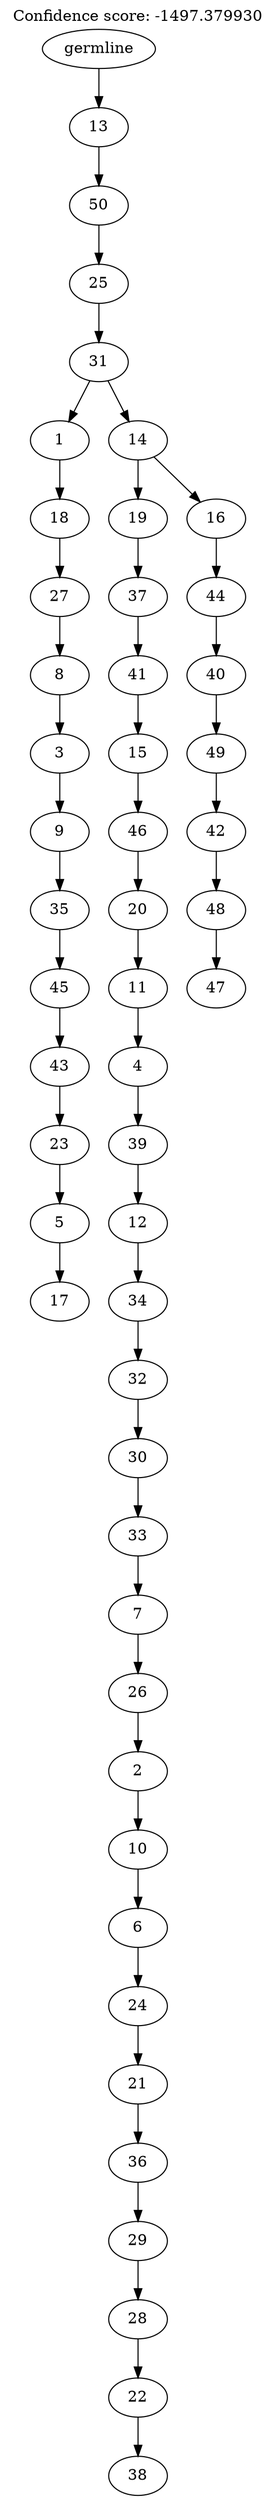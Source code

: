 digraph g {
	"49" -> "50";
	"50" [label="17"];
	"48" -> "49";
	"49" [label="5"];
	"47" -> "48";
	"48" [label="23"];
	"46" -> "47";
	"47" [label="43"];
	"45" -> "46";
	"46" [label="45"];
	"44" -> "45";
	"45" [label="35"];
	"43" -> "44";
	"44" [label="9"];
	"42" -> "43";
	"43" [label="3"];
	"41" -> "42";
	"42" [label="8"];
	"40" -> "41";
	"41" [label="27"];
	"39" -> "40";
	"40" [label="18"];
	"37" -> "38";
	"38" [label="38"];
	"36" -> "37";
	"37" [label="22"];
	"35" -> "36";
	"36" [label="28"];
	"34" -> "35";
	"35" [label="29"];
	"33" -> "34";
	"34" [label="36"];
	"32" -> "33";
	"33" [label="21"];
	"31" -> "32";
	"32" [label="24"];
	"30" -> "31";
	"31" [label="6"];
	"29" -> "30";
	"30" [label="10"];
	"28" -> "29";
	"29" [label="2"];
	"27" -> "28";
	"28" [label="26"];
	"26" -> "27";
	"27" [label="7"];
	"25" -> "26";
	"26" [label="33"];
	"24" -> "25";
	"25" [label="30"];
	"23" -> "24";
	"24" [label="32"];
	"22" -> "23";
	"23" [label="34"];
	"21" -> "22";
	"22" [label="12"];
	"20" -> "21";
	"21" [label="39"];
	"19" -> "20";
	"20" [label="4"];
	"18" -> "19";
	"19" [label="11"];
	"17" -> "18";
	"18" [label="20"];
	"16" -> "17";
	"17" [label="46"];
	"15" -> "16";
	"16" [label="15"];
	"14" -> "15";
	"15" [label="41"];
	"13" -> "14";
	"14" [label="37"];
	"11" -> "12";
	"12" [label="47"];
	"10" -> "11";
	"11" [label="48"];
	"9" -> "10";
	"10" [label="42"];
	"8" -> "9";
	"9" [label="49"];
	"7" -> "8";
	"8" [label="40"];
	"6" -> "7";
	"7" [label="44"];
	"5" -> "6";
	"6" [label="16"];
	"5" -> "13";
	"13" [label="19"];
	"4" -> "5";
	"5" [label="14"];
	"4" -> "39";
	"39" [label="1"];
	"3" -> "4";
	"4" [label="31"];
	"2" -> "3";
	"3" [label="25"];
	"1" -> "2";
	"2" [label="50"];
	"0" -> "1";
	"1" [label="13"];
	"0" [label="germline"];
	labelloc="t";
	label="Confidence score: -1497.379930";
}
